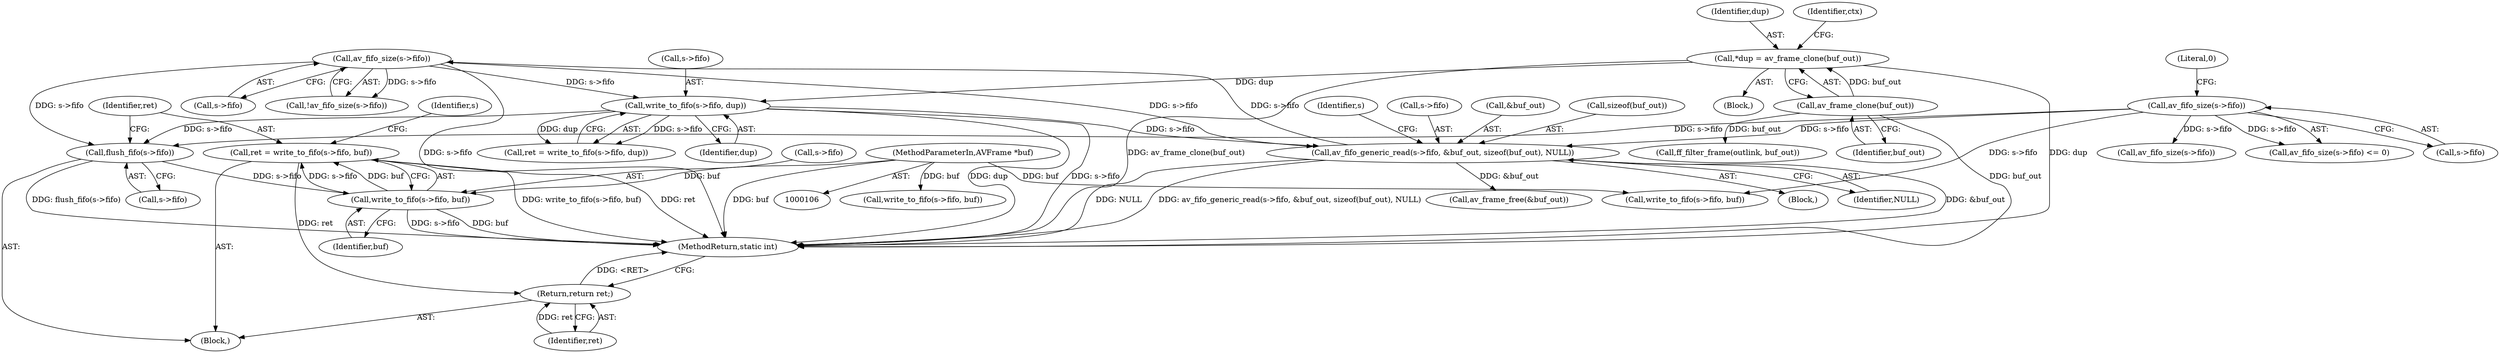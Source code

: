 digraph "0_FFmpeg_cdd5df8189ff1537f7abe8defe971f80602cc2d2@API" {
"1000450" [label="(Call,ret = write_to_fifo(s->fifo, buf))"];
"1000452" [label="(Call,write_to_fifo(s->fifo, buf))"];
"1000446" [label="(Call,flush_fifo(s->fifo))"];
"1000360" [label="(Call,av_fifo_size(s->fifo))"];
"1000348" [label="(Call,av_fifo_generic_read(s->fifo, &buf_out, sizeof(buf_out), NULL))"];
"1000383" [label="(Call,write_to_fifo(s->fifo, dup))"];
"1000371" [label="(Call,*dup = av_frame_clone(buf_out))"];
"1000373" [label="(Call,av_frame_clone(buf_out))"];
"1000255" [label="(Call,av_fifo_size(s->fifo))"];
"1000108" [label="(MethodParameterIn,AVFrame *buf)"];
"1000475" [label="(Return,return ret;)"];
"1000432" [label="(Call,ff_filter_frame(outlink, buf_out))"];
"1000361" [label="(Call,s->fifo)"];
"1000109" [label="(Block,)"];
"1000372" [label="(Identifier,dup)"];
"1000476" [label="(Identifier,ret)"];
"1000452" [label="(Call,write_to_fifo(s->fifo, buf))"];
"1000362" [label="(Identifier,s)"];
"1000153" [label="(Call,write_to_fifo(s->fifo, buf))"];
"1000450" [label="(Call,ret = write_to_fifo(s->fifo, buf))"];
"1000387" [label="(Identifier,dup)"];
"1000451" [label="(Identifier,ret)"];
"1000349" [label="(Call,s->fifo)"];
"1000446" [label="(Call,flush_fifo(s->fifo))"];
"1000383" [label="(Call,write_to_fifo(s->fifo, dup))"];
"1000373" [label="(Call,av_frame_clone(buf_out))"];
"1000254" [label="(Call,av_fifo_size(s->fifo) <= 0)"];
"1000374" [label="(Identifier,buf_out)"];
"1000296" [label="(Call,av_fifo_size(s->fifo))"];
"1000356" [label="(Identifier,NULL)"];
"1000262" [label="(Call,write_to_fifo(s->fifo, buf))"];
"1000255" [label="(Call,av_fifo_size(s->fifo))"];
"1000371" [label="(Call,*dup = av_frame_clone(buf_out))"];
"1000360" [label="(Call,av_fifo_size(s->fifo))"];
"1000453" [label="(Call,s->fifo)"];
"1000359" [label="(Call,!av_fifo_size(s->fifo))"];
"1000477" [label="(MethodReturn,static int)"];
"1000384" [label="(Call,s->fifo)"];
"1000398" [label="(Call,av_frame_free(&buf_out))"];
"1000352" [label="(Call,&buf_out)"];
"1000376" [label="(Identifier,ctx)"];
"1000354" [label="(Call,sizeof(buf_out))"];
"1000256" [label="(Call,s->fifo)"];
"1000259" [label="(Literal,0)"];
"1000346" [label="(Block,)"];
"1000475" [label="(Return,return ret;)"];
"1000381" [label="(Call,ret = write_to_fifo(s->fifo, dup))"];
"1000459" [label="(Identifier,s)"];
"1000108" [label="(MethodParameterIn,AVFrame *buf)"];
"1000348" [label="(Call,av_fifo_generic_read(s->fifo, &buf_out, sizeof(buf_out), NULL))"];
"1000369" [label="(Block,)"];
"1000456" [label="(Identifier,buf)"];
"1000447" [label="(Call,s->fifo)"];
"1000450" -> "1000109"  [label="AST: "];
"1000450" -> "1000452"  [label="CFG: "];
"1000451" -> "1000450"  [label="AST: "];
"1000452" -> "1000450"  [label="AST: "];
"1000459" -> "1000450"  [label="CFG: "];
"1000450" -> "1000477"  [label="DDG: write_to_fifo(s->fifo, buf)"];
"1000450" -> "1000477"  [label="DDG: ret"];
"1000452" -> "1000450"  [label="DDG: s->fifo"];
"1000452" -> "1000450"  [label="DDG: buf"];
"1000450" -> "1000475"  [label="DDG: ret"];
"1000452" -> "1000456"  [label="CFG: "];
"1000453" -> "1000452"  [label="AST: "];
"1000456" -> "1000452"  [label="AST: "];
"1000452" -> "1000477"  [label="DDG: s->fifo"];
"1000452" -> "1000477"  [label="DDG: buf"];
"1000446" -> "1000452"  [label="DDG: s->fifo"];
"1000108" -> "1000452"  [label="DDG: buf"];
"1000446" -> "1000109"  [label="AST: "];
"1000446" -> "1000447"  [label="CFG: "];
"1000447" -> "1000446"  [label="AST: "];
"1000451" -> "1000446"  [label="CFG: "];
"1000446" -> "1000477"  [label="DDG: flush_fifo(s->fifo)"];
"1000360" -> "1000446"  [label="DDG: s->fifo"];
"1000383" -> "1000446"  [label="DDG: s->fifo"];
"1000255" -> "1000446"  [label="DDG: s->fifo"];
"1000360" -> "1000359"  [label="AST: "];
"1000360" -> "1000361"  [label="CFG: "];
"1000361" -> "1000360"  [label="AST: "];
"1000359" -> "1000360"  [label="CFG: "];
"1000360" -> "1000477"  [label="DDG: s->fifo"];
"1000360" -> "1000348"  [label="DDG: s->fifo"];
"1000360" -> "1000359"  [label="DDG: s->fifo"];
"1000348" -> "1000360"  [label="DDG: s->fifo"];
"1000360" -> "1000383"  [label="DDG: s->fifo"];
"1000348" -> "1000346"  [label="AST: "];
"1000348" -> "1000356"  [label="CFG: "];
"1000349" -> "1000348"  [label="AST: "];
"1000352" -> "1000348"  [label="AST: "];
"1000354" -> "1000348"  [label="AST: "];
"1000356" -> "1000348"  [label="AST: "];
"1000362" -> "1000348"  [label="CFG: "];
"1000348" -> "1000477"  [label="DDG: NULL"];
"1000348" -> "1000477"  [label="DDG: av_fifo_generic_read(s->fifo, &buf_out, sizeof(buf_out), NULL)"];
"1000348" -> "1000477"  [label="DDG: &buf_out"];
"1000383" -> "1000348"  [label="DDG: s->fifo"];
"1000255" -> "1000348"  [label="DDG: s->fifo"];
"1000348" -> "1000398"  [label="DDG: &buf_out"];
"1000383" -> "1000381"  [label="AST: "];
"1000383" -> "1000387"  [label="CFG: "];
"1000384" -> "1000383"  [label="AST: "];
"1000387" -> "1000383"  [label="AST: "];
"1000381" -> "1000383"  [label="CFG: "];
"1000383" -> "1000477"  [label="DDG: s->fifo"];
"1000383" -> "1000477"  [label="DDG: dup"];
"1000383" -> "1000381"  [label="DDG: s->fifo"];
"1000383" -> "1000381"  [label="DDG: dup"];
"1000371" -> "1000383"  [label="DDG: dup"];
"1000371" -> "1000369"  [label="AST: "];
"1000371" -> "1000373"  [label="CFG: "];
"1000372" -> "1000371"  [label="AST: "];
"1000373" -> "1000371"  [label="AST: "];
"1000376" -> "1000371"  [label="CFG: "];
"1000371" -> "1000477"  [label="DDG: av_frame_clone(buf_out)"];
"1000371" -> "1000477"  [label="DDG: dup"];
"1000373" -> "1000371"  [label="DDG: buf_out"];
"1000373" -> "1000374"  [label="CFG: "];
"1000374" -> "1000373"  [label="AST: "];
"1000373" -> "1000477"  [label="DDG: buf_out"];
"1000373" -> "1000432"  [label="DDG: buf_out"];
"1000255" -> "1000254"  [label="AST: "];
"1000255" -> "1000256"  [label="CFG: "];
"1000256" -> "1000255"  [label="AST: "];
"1000259" -> "1000255"  [label="CFG: "];
"1000255" -> "1000254"  [label="DDG: s->fifo"];
"1000255" -> "1000262"  [label="DDG: s->fifo"];
"1000255" -> "1000296"  [label="DDG: s->fifo"];
"1000108" -> "1000106"  [label="AST: "];
"1000108" -> "1000477"  [label="DDG: buf"];
"1000108" -> "1000153"  [label="DDG: buf"];
"1000108" -> "1000262"  [label="DDG: buf"];
"1000475" -> "1000109"  [label="AST: "];
"1000475" -> "1000476"  [label="CFG: "];
"1000476" -> "1000475"  [label="AST: "];
"1000477" -> "1000475"  [label="CFG: "];
"1000475" -> "1000477"  [label="DDG: <RET>"];
"1000476" -> "1000475"  [label="DDG: ret"];
}
